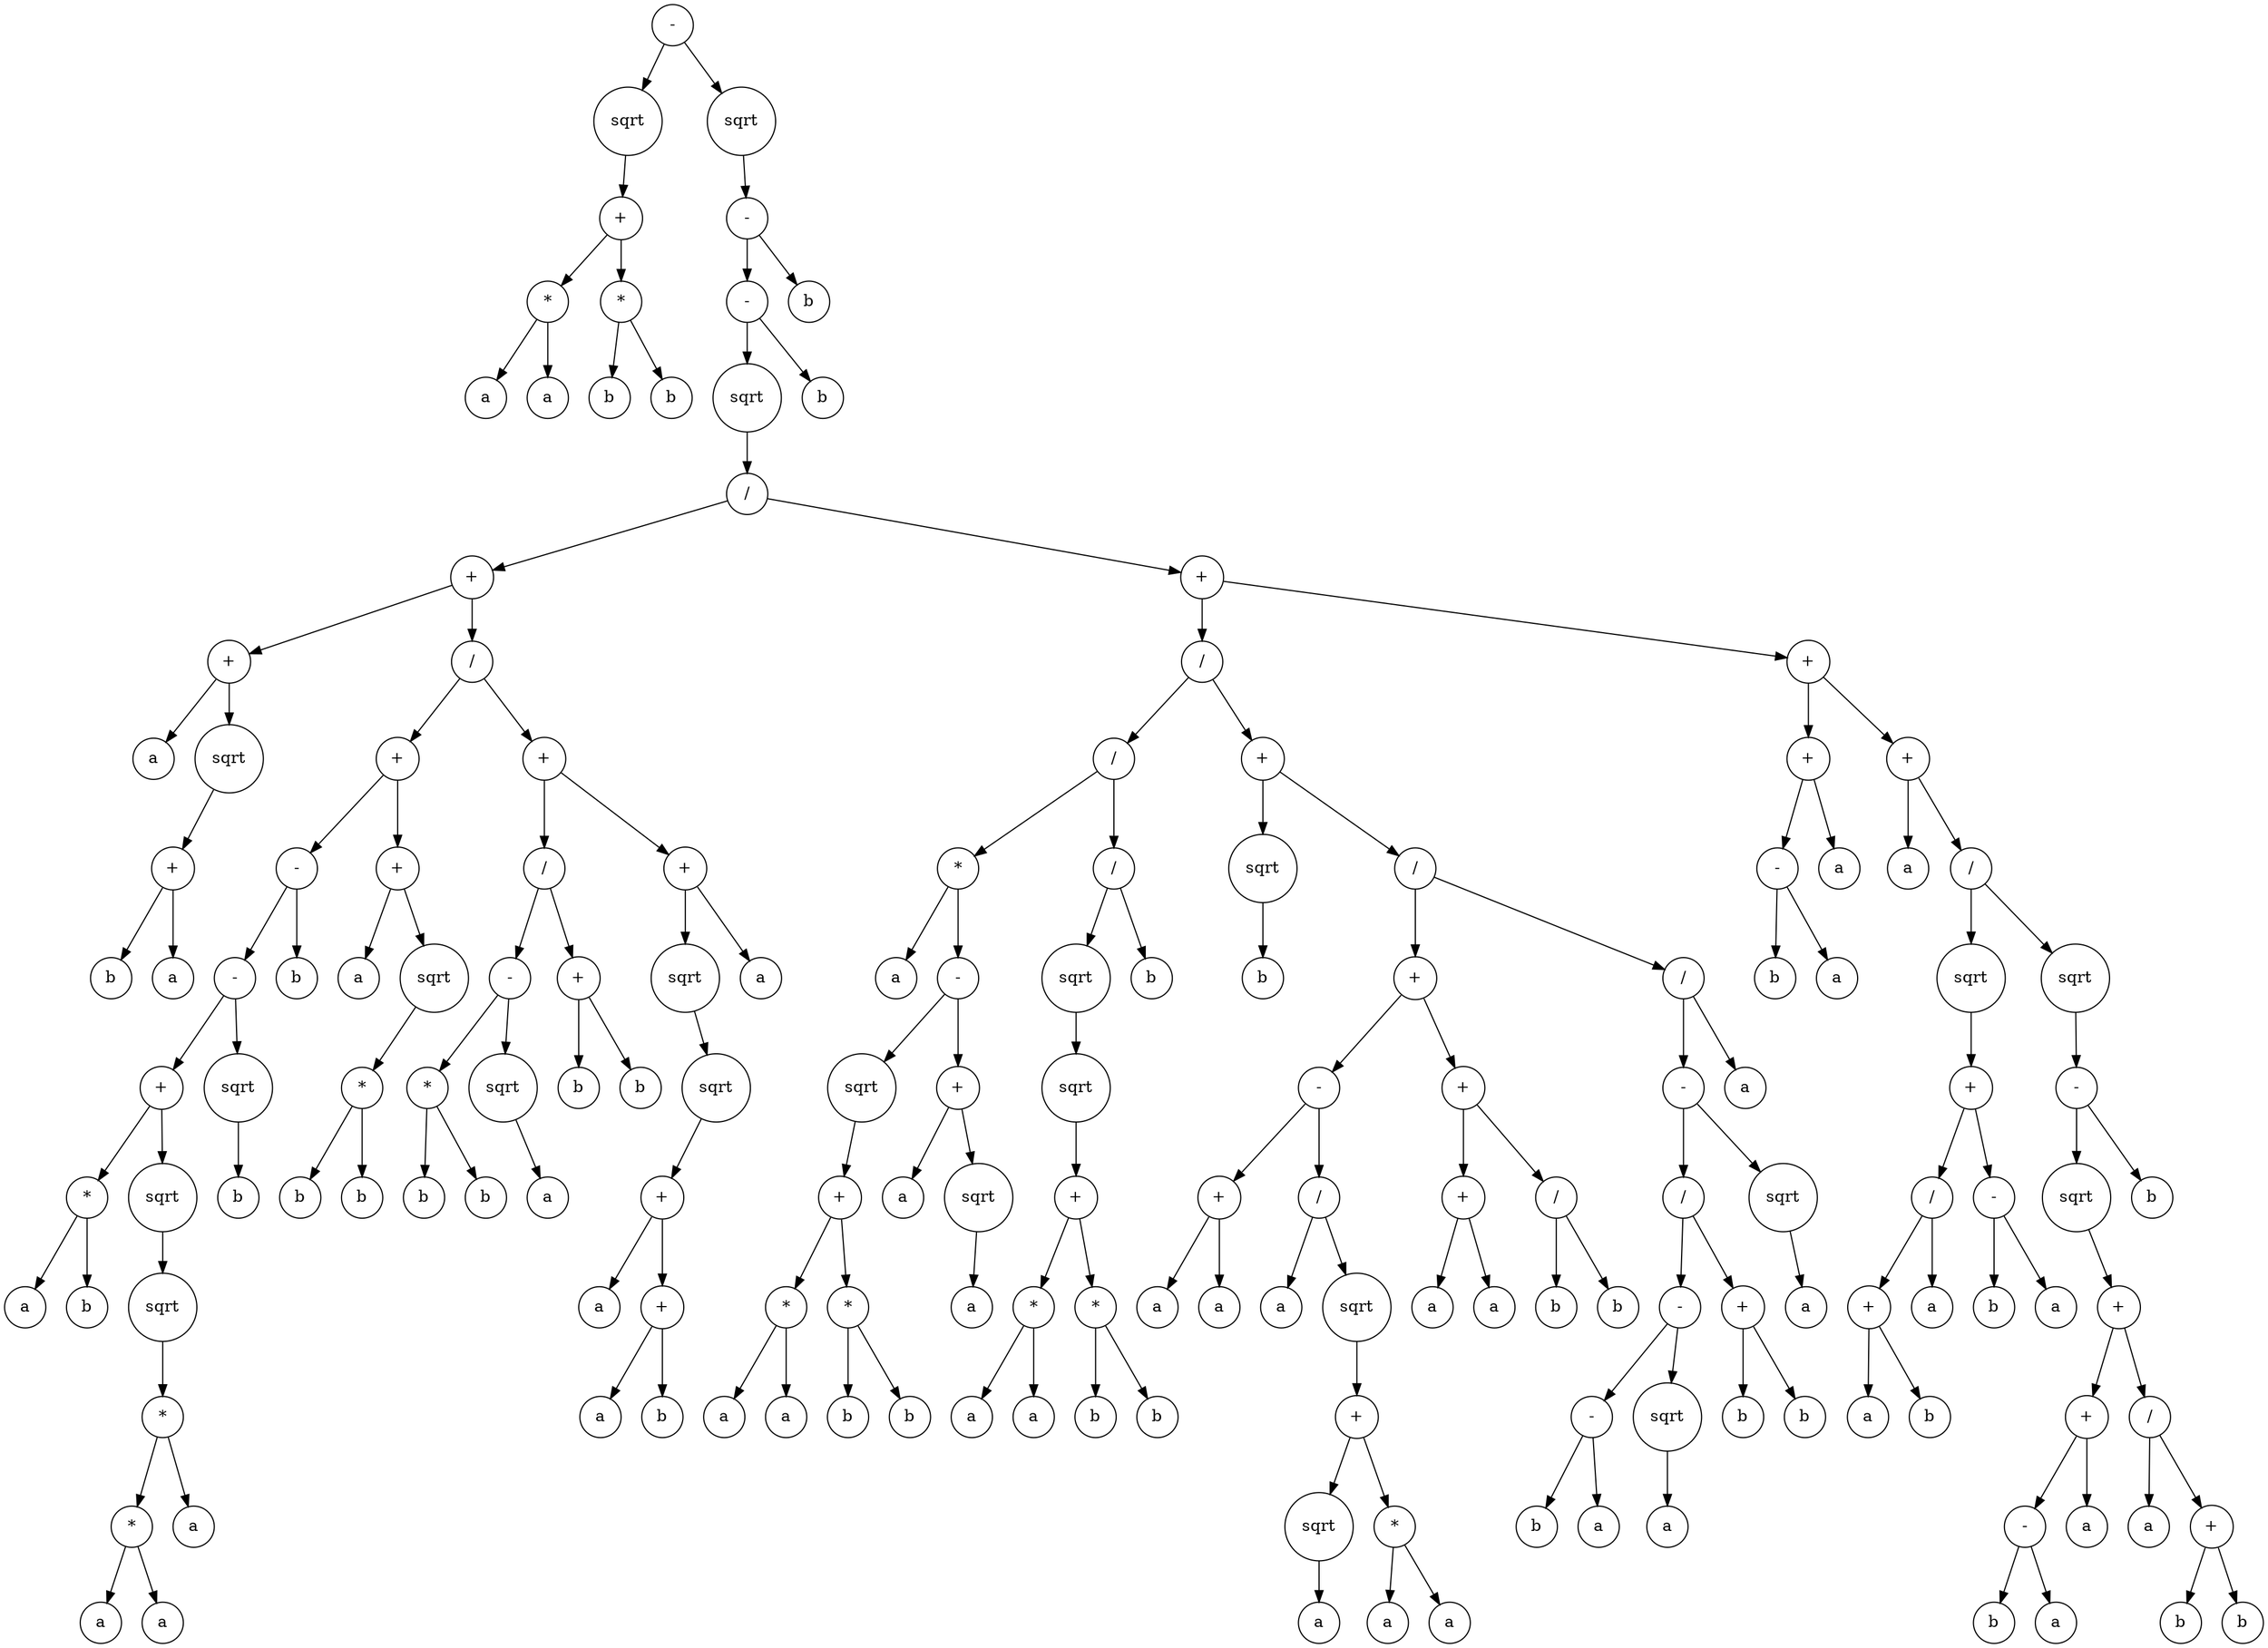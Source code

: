 digraph g {
graph [ordering=out];
node [shape=circle];
n[label = "-"];
n0[label = "sqrt"];
n00[label = "+"];
n000[label = "*"];
n0000[label = "a"];
n000 -> n0000;
n0001[label = "a"];
n000 -> n0001;
n00 -> n000;
n001[label = "*"];
n0010[label = "b"];
n001 -> n0010;
n0011[label = "b"];
n001 -> n0011;
n00 -> n001;
n0 -> n00;
n -> n0;
n1[label = "sqrt"];
n10[label = "-"];
n100[label = "-"];
n1000[label = "sqrt"];
n10000[label = "/"];
n100000[label = "+"];
n1000000[label = "+"];
n10000000[label = "a"];
n1000000 -> n10000000;
n10000001[label = "sqrt"];
n100000010[label = "+"];
n1000000100[label = "b"];
n100000010 -> n1000000100;
n1000000101[label = "a"];
n100000010 -> n1000000101;
n10000001 -> n100000010;
n1000000 -> n10000001;
n100000 -> n1000000;
n1000001[label = "/"];
n10000010[label = "+"];
n100000100[label = "-"];
n1000001000[label = "-"];
n10000010000[label = "+"];
n100000100000[label = "*"];
n1000001000000[label = "a"];
n100000100000 -> n1000001000000;
n1000001000001[label = "b"];
n100000100000 -> n1000001000001;
n10000010000 -> n100000100000;
n100000100001[label = "sqrt"];
n1000001000010[label = "sqrt"];
n10000010000100[label = "*"];
n100000100001000[label = "*"];
n1000001000010000[label = "a"];
n100000100001000 -> n1000001000010000;
n1000001000010001[label = "a"];
n100000100001000 -> n1000001000010001;
n10000010000100 -> n100000100001000;
n100000100001001[label = "a"];
n10000010000100 -> n100000100001001;
n1000001000010 -> n10000010000100;
n100000100001 -> n1000001000010;
n10000010000 -> n100000100001;
n1000001000 -> n10000010000;
n10000010001[label = "sqrt"];
n100000100010[label = "b"];
n10000010001 -> n100000100010;
n1000001000 -> n10000010001;
n100000100 -> n1000001000;
n1000001001[label = "b"];
n100000100 -> n1000001001;
n10000010 -> n100000100;
n100000101[label = "+"];
n1000001010[label = "a"];
n100000101 -> n1000001010;
n1000001011[label = "sqrt"];
n10000010110[label = "*"];
n100000101100[label = "b"];
n10000010110 -> n100000101100;
n100000101101[label = "b"];
n10000010110 -> n100000101101;
n1000001011 -> n10000010110;
n100000101 -> n1000001011;
n10000010 -> n100000101;
n1000001 -> n10000010;
n10000011[label = "+"];
n100000110[label = "/"];
n1000001100[label = "-"];
n10000011000[label = "*"];
n100000110000[label = "b"];
n10000011000 -> n100000110000;
n100000110001[label = "b"];
n10000011000 -> n100000110001;
n1000001100 -> n10000011000;
n10000011001[label = "sqrt"];
n100000110010[label = "a"];
n10000011001 -> n100000110010;
n1000001100 -> n10000011001;
n100000110 -> n1000001100;
n1000001101[label = "+"];
n10000011010[label = "b"];
n1000001101 -> n10000011010;
n10000011011[label = "b"];
n1000001101 -> n10000011011;
n100000110 -> n1000001101;
n10000011 -> n100000110;
n100000111[label = "+"];
n1000001110[label = "sqrt"];
n10000011100[label = "sqrt"];
n100000111000[label = "+"];
n1000001110000[label = "a"];
n100000111000 -> n1000001110000;
n1000001110001[label = "+"];
n10000011100010[label = "a"];
n1000001110001 -> n10000011100010;
n10000011100011[label = "b"];
n1000001110001 -> n10000011100011;
n100000111000 -> n1000001110001;
n10000011100 -> n100000111000;
n1000001110 -> n10000011100;
n100000111 -> n1000001110;
n1000001111[label = "a"];
n100000111 -> n1000001111;
n10000011 -> n100000111;
n1000001 -> n10000011;
n100000 -> n1000001;
n10000 -> n100000;
n100001[label = "+"];
n1000010[label = "/"];
n10000100[label = "/"];
n100001000[label = "*"];
n1000010000[label = "a"];
n100001000 -> n1000010000;
n1000010001[label = "-"];
n10000100010[label = "sqrt"];
n100001000100[label = "+"];
n1000010001000[label = "*"];
n10000100010000[label = "a"];
n1000010001000 -> n10000100010000;
n10000100010001[label = "a"];
n1000010001000 -> n10000100010001;
n100001000100 -> n1000010001000;
n1000010001001[label = "*"];
n10000100010010[label = "b"];
n1000010001001 -> n10000100010010;
n10000100010011[label = "b"];
n1000010001001 -> n10000100010011;
n100001000100 -> n1000010001001;
n10000100010 -> n100001000100;
n1000010001 -> n10000100010;
n10000100011[label = "+"];
n100001000110[label = "a"];
n10000100011 -> n100001000110;
n100001000111[label = "sqrt"];
n1000010001110[label = "a"];
n100001000111 -> n1000010001110;
n10000100011 -> n100001000111;
n1000010001 -> n10000100011;
n100001000 -> n1000010001;
n10000100 -> n100001000;
n100001001[label = "/"];
n1000010010[label = "sqrt"];
n10000100100[label = "sqrt"];
n100001001000[label = "+"];
n1000010010000[label = "*"];
n10000100100000[label = "a"];
n1000010010000 -> n10000100100000;
n10000100100001[label = "a"];
n1000010010000 -> n10000100100001;
n100001001000 -> n1000010010000;
n1000010010001[label = "*"];
n10000100100010[label = "b"];
n1000010010001 -> n10000100100010;
n10000100100011[label = "b"];
n1000010010001 -> n10000100100011;
n100001001000 -> n1000010010001;
n10000100100 -> n100001001000;
n1000010010 -> n10000100100;
n100001001 -> n1000010010;
n1000010011[label = "b"];
n100001001 -> n1000010011;
n10000100 -> n100001001;
n1000010 -> n10000100;
n10000101[label = "+"];
n100001010[label = "sqrt"];
n1000010100[label = "b"];
n100001010 -> n1000010100;
n10000101 -> n100001010;
n100001011[label = "/"];
n1000010110[label = "+"];
n10000101100[label = "-"];
n100001011000[label = "+"];
n1000010110000[label = "a"];
n100001011000 -> n1000010110000;
n1000010110001[label = "a"];
n100001011000 -> n1000010110001;
n10000101100 -> n100001011000;
n100001011001[label = "/"];
n1000010110010[label = "a"];
n100001011001 -> n1000010110010;
n1000010110011[label = "sqrt"];
n10000101100110[label = "+"];
n100001011001100[label = "sqrt"];
n1000010110011000[label = "a"];
n100001011001100 -> n1000010110011000;
n10000101100110 -> n100001011001100;
n100001011001101[label = "*"];
n1000010110011010[label = "a"];
n100001011001101 -> n1000010110011010;
n1000010110011011[label = "a"];
n100001011001101 -> n1000010110011011;
n10000101100110 -> n100001011001101;
n1000010110011 -> n10000101100110;
n100001011001 -> n1000010110011;
n10000101100 -> n100001011001;
n1000010110 -> n10000101100;
n10000101101[label = "+"];
n100001011010[label = "+"];
n1000010110100[label = "a"];
n100001011010 -> n1000010110100;
n1000010110101[label = "a"];
n100001011010 -> n1000010110101;
n10000101101 -> n100001011010;
n100001011011[label = "/"];
n1000010110110[label = "b"];
n100001011011 -> n1000010110110;
n1000010110111[label = "b"];
n100001011011 -> n1000010110111;
n10000101101 -> n100001011011;
n1000010110 -> n10000101101;
n100001011 -> n1000010110;
n1000010111[label = "/"];
n10000101110[label = "-"];
n100001011100[label = "/"];
n1000010111000[label = "-"];
n10000101110000[label = "-"];
n100001011100000[label = "b"];
n10000101110000 -> n100001011100000;
n100001011100001[label = "a"];
n10000101110000 -> n100001011100001;
n1000010111000 -> n10000101110000;
n10000101110001[label = "sqrt"];
n100001011100010[label = "a"];
n10000101110001 -> n100001011100010;
n1000010111000 -> n10000101110001;
n100001011100 -> n1000010111000;
n1000010111001[label = "+"];
n10000101110010[label = "b"];
n1000010111001 -> n10000101110010;
n10000101110011[label = "b"];
n1000010111001 -> n10000101110011;
n100001011100 -> n1000010111001;
n10000101110 -> n100001011100;
n100001011101[label = "sqrt"];
n1000010111010[label = "a"];
n100001011101 -> n1000010111010;
n10000101110 -> n100001011101;
n1000010111 -> n10000101110;
n10000101111[label = "a"];
n1000010111 -> n10000101111;
n100001011 -> n1000010111;
n10000101 -> n100001011;
n1000010 -> n10000101;
n100001 -> n1000010;
n1000011[label = "+"];
n10000110[label = "+"];
n100001100[label = "-"];
n1000011000[label = "b"];
n100001100 -> n1000011000;
n1000011001[label = "a"];
n100001100 -> n1000011001;
n10000110 -> n100001100;
n100001101[label = "a"];
n10000110 -> n100001101;
n1000011 -> n10000110;
n10000111[label = "+"];
n100001110[label = "a"];
n10000111 -> n100001110;
n100001111[label = "/"];
n1000011110[label = "sqrt"];
n10000111100[label = "+"];
n100001111000[label = "/"];
n1000011110000[label = "+"];
n10000111100000[label = "a"];
n1000011110000 -> n10000111100000;
n10000111100001[label = "b"];
n1000011110000 -> n10000111100001;
n100001111000 -> n1000011110000;
n1000011110001[label = "a"];
n100001111000 -> n1000011110001;
n10000111100 -> n100001111000;
n100001111001[label = "-"];
n1000011110010[label = "b"];
n100001111001 -> n1000011110010;
n1000011110011[label = "a"];
n100001111001 -> n1000011110011;
n10000111100 -> n100001111001;
n1000011110 -> n10000111100;
n100001111 -> n1000011110;
n1000011111[label = "sqrt"];
n10000111110[label = "-"];
n100001111100[label = "sqrt"];
n1000011111000[label = "+"];
n10000111110000[label = "+"];
n100001111100000[label = "-"];
n1000011111000000[label = "b"];
n100001111100000 -> n1000011111000000;
n1000011111000001[label = "a"];
n100001111100000 -> n1000011111000001;
n10000111110000 -> n100001111100000;
n100001111100001[label = "a"];
n10000111110000 -> n100001111100001;
n1000011111000 -> n10000111110000;
n10000111110001[label = "/"];
n100001111100010[label = "a"];
n10000111110001 -> n100001111100010;
n100001111100011[label = "+"];
n1000011111000110[label = "b"];
n100001111100011 -> n1000011111000110;
n1000011111000111[label = "b"];
n100001111100011 -> n1000011111000111;
n10000111110001 -> n100001111100011;
n1000011111000 -> n10000111110001;
n100001111100 -> n1000011111000;
n10000111110 -> n100001111100;
n100001111101[label = "b"];
n10000111110 -> n100001111101;
n1000011111 -> n10000111110;
n100001111 -> n1000011111;
n10000111 -> n100001111;
n1000011 -> n10000111;
n100001 -> n1000011;
n10000 -> n100001;
n1000 -> n10000;
n100 -> n1000;
n1001[label = "b"];
n100 -> n1001;
n10 -> n100;
n101[label = "b"];
n10 -> n101;
n1 -> n10;
n -> n1;
}
